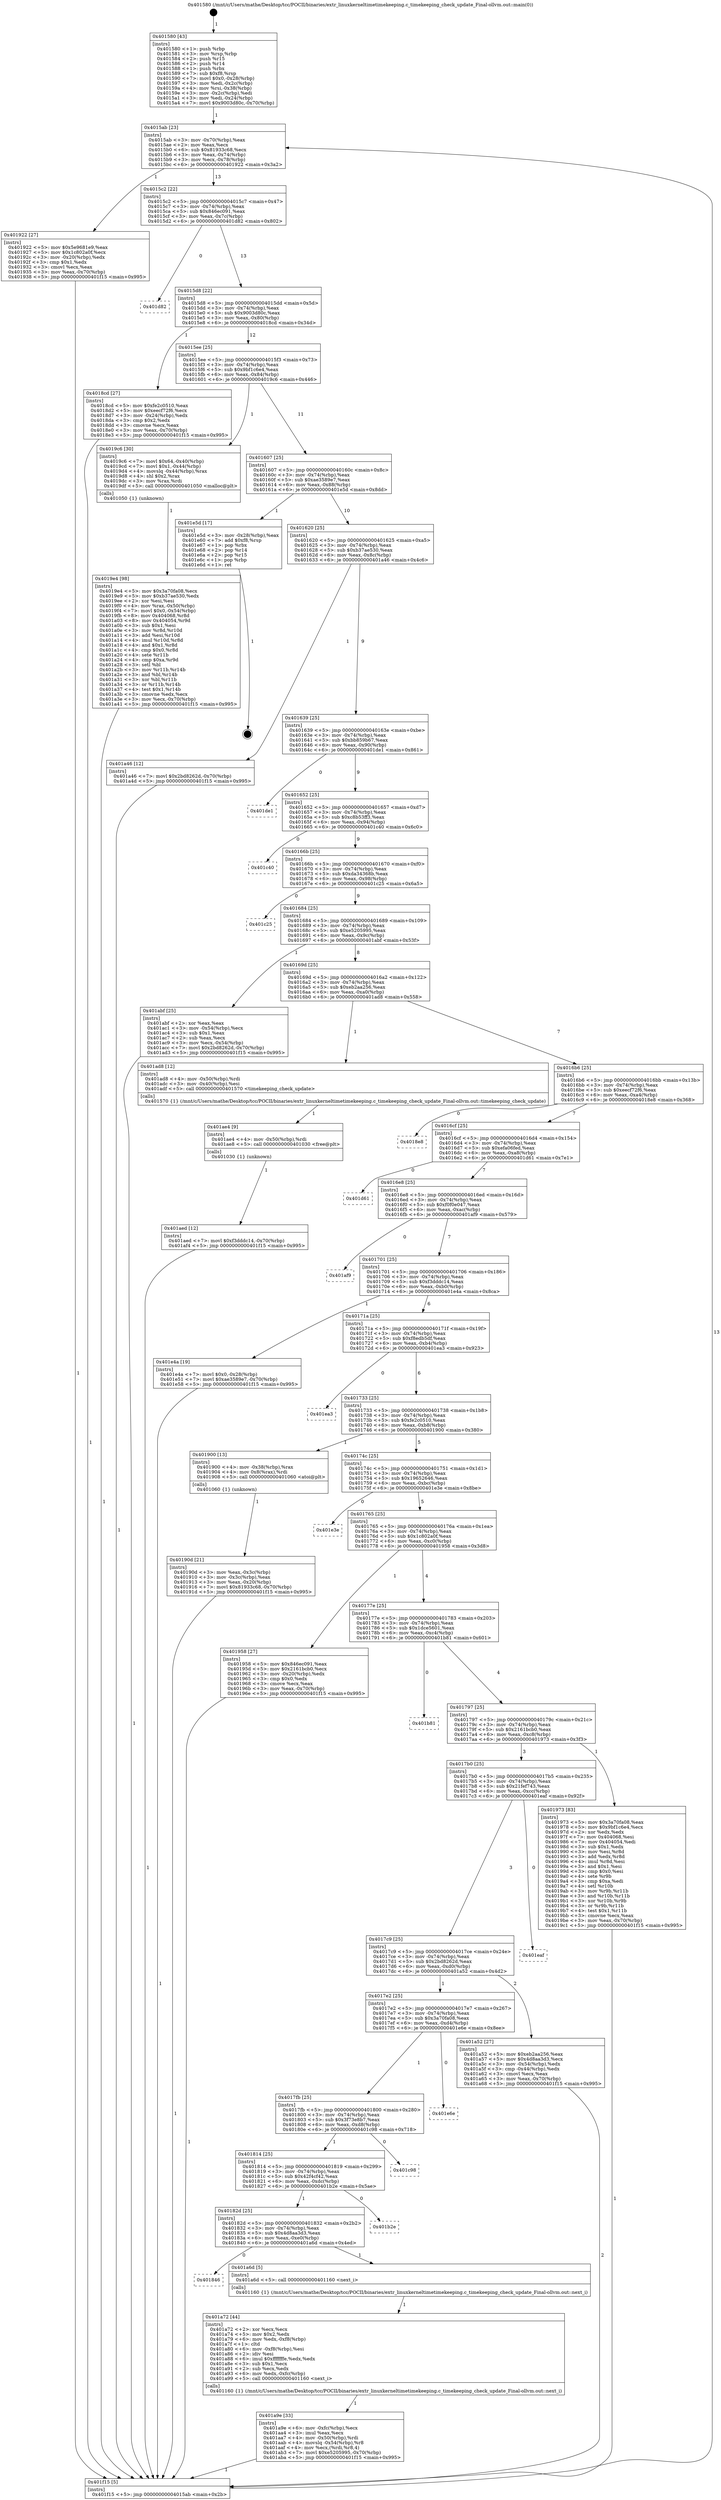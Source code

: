 digraph "0x401580" {
  label = "0x401580 (/mnt/c/Users/mathe/Desktop/tcc/POCII/binaries/extr_linuxkerneltimetimekeeping.c_timekeeping_check_update_Final-ollvm.out::main(0))"
  labelloc = "t"
  node[shape=record]

  Entry [label="",width=0.3,height=0.3,shape=circle,fillcolor=black,style=filled]
  "0x4015ab" [label="{
     0x4015ab [23]\l
     | [instrs]\l
     &nbsp;&nbsp;0x4015ab \<+3\>: mov -0x70(%rbp),%eax\l
     &nbsp;&nbsp;0x4015ae \<+2\>: mov %eax,%ecx\l
     &nbsp;&nbsp;0x4015b0 \<+6\>: sub $0x81933c68,%ecx\l
     &nbsp;&nbsp;0x4015b6 \<+3\>: mov %eax,-0x74(%rbp)\l
     &nbsp;&nbsp;0x4015b9 \<+3\>: mov %ecx,-0x78(%rbp)\l
     &nbsp;&nbsp;0x4015bc \<+6\>: je 0000000000401922 \<main+0x3a2\>\l
  }"]
  "0x401922" [label="{
     0x401922 [27]\l
     | [instrs]\l
     &nbsp;&nbsp;0x401922 \<+5\>: mov $0x5e9681e9,%eax\l
     &nbsp;&nbsp;0x401927 \<+5\>: mov $0x1c802a0f,%ecx\l
     &nbsp;&nbsp;0x40192c \<+3\>: mov -0x20(%rbp),%edx\l
     &nbsp;&nbsp;0x40192f \<+3\>: cmp $0x1,%edx\l
     &nbsp;&nbsp;0x401932 \<+3\>: cmovl %ecx,%eax\l
     &nbsp;&nbsp;0x401935 \<+3\>: mov %eax,-0x70(%rbp)\l
     &nbsp;&nbsp;0x401938 \<+5\>: jmp 0000000000401f15 \<main+0x995\>\l
  }"]
  "0x4015c2" [label="{
     0x4015c2 [22]\l
     | [instrs]\l
     &nbsp;&nbsp;0x4015c2 \<+5\>: jmp 00000000004015c7 \<main+0x47\>\l
     &nbsp;&nbsp;0x4015c7 \<+3\>: mov -0x74(%rbp),%eax\l
     &nbsp;&nbsp;0x4015ca \<+5\>: sub $0x846ec091,%eax\l
     &nbsp;&nbsp;0x4015cf \<+3\>: mov %eax,-0x7c(%rbp)\l
     &nbsp;&nbsp;0x4015d2 \<+6\>: je 0000000000401d82 \<main+0x802\>\l
  }"]
  Exit [label="",width=0.3,height=0.3,shape=circle,fillcolor=black,style=filled,peripheries=2]
  "0x401d82" [label="{
     0x401d82\l
  }", style=dashed]
  "0x4015d8" [label="{
     0x4015d8 [22]\l
     | [instrs]\l
     &nbsp;&nbsp;0x4015d8 \<+5\>: jmp 00000000004015dd \<main+0x5d\>\l
     &nbsp;&nbsp;0x4015dd \<+3\>: mov -0x74(%rbp),%eax\l
     &nbsp;&nbsp;0x4015e0 \<+5\>: sub $0x9003d80c,%eax\l
     &nbsp;&nbsp;0x4015e5 \<+3\>: mov %eax,-0x80(%rbp)\l
     &nbsp;&nbsp;0x4015e8 \<+6\>: je 00000000004018cd \<main+0x34d\>\l
  }"]
  "0x401aed" [label="{
     0x401aed [12]\l
     | [instrs]\l
     &nbsp;&nbsp;0x401aed \<+7\>: movl $0xf3dddc14,-0x70(%rbp)\l
     &nbsp;&nbsp;0x401af4 \<+5\>: jmp 0000000000401f15 \<main+0x995\>\l
  }"]
  "0x4018cd" [label="{
     0x4018cd [27]\l
     | [instrs]\l
     &nbsp;&nbsp;0x4018cd \<+5\>: mov $0xfe2c0510,%eax\l
     &nbsp;&nbsp;0x4018d2 \<+5\>: mov $0xeecf72f6,%ecx\l
     &nbsp;&nbsp;0x4018d7 \<+3\>: mov -0x24(%rbp),%edx\l
     &nbsp;&nbsp;0x4018da \<+3\>: cmp $0x2,%edx\l
     &nbsp;&nbsp;0x4018dd \<+3\>: cmovne %ecx,%eax\l
     &nbsp;&nbsp;0x4018e0 \<+3\>: mov %eax,-0x70(%rbp)\l
     &nbsp;&nbsp;0x4018e3 \<+5\>: jmp 0000000000401f15 \<main+0x995\>\l
  }"]
  "0x4015ee" [label="{
     0x4015ee [25]\l
     | [instrs]\l
     &nbsp;&nbsp;0x4015ee \<+5\>: jmp 00000000004015f3 \<main+0x73\>\l
     &nbsp;&nbsp;0x4015f3 \<+3\>: mov -0x74(%rbp),%eax\l
     &nbsp;&nbsp;0x4015f6 \<+5\>: sub $0x9bf1c6e4,%eax\l
     &nbsp;&nbsp;0x4015fb \<+6\>: mov %eax,-0x84(%rbp)\l
     &nbsp;&nbsp;0x401601 \<+6\>: je 00000000004019c6 \<main+0x446\>\l
  }"]
  "0x401f15" [label="{
     0x401f15 [5]\l
     | [instrs]\l
     &nbsp;&nbsp;0x401f15 \<+5\>: jmp 00000000004015ab \<main+0x2b\>\l
  }"]
  "0x401580" [label="{
     0x401580 [43]\l
     | [instrs]\l
     &nbsp;&nbsp;0x401580 \<+1\>: push %rbp\l
     &nbsp;&nbsp;0x401581 \<+3\>: mov %rsp,%rbp\l
     &nbsp;&nbsp;0x401584 \<+2\>: push %r15\l
     &nbsp;&nbsp;0x401586 \<+2\>: push %r14\l
     &nbsp;&nbsp;0x401588 \<+1\>: push %rbx\l
     &nbsp;&nbsp;0x401589 \<+7\>: sub $0xf8,%rsp\l
     &nbsp;&nbsp;0x401590 \<+7\>: movl $0x0,-0x28(%rbp)\l
     &nbsp;&nbsp;0x401597 \<+3\>: mov %edi,-0x2c(%rbp)\l
     &nbsp;&nbsp;0x40159a \<+4\>: mov %rsi,-0x38(%rbp)\l
     &nbsp;&nbsp;0x40159e \<+3\>: mov -0x2c(%rbp),%edi\l
     &nbsp;&nbsp;0x4015a1 \<+3\>: mov %edi,-0x24(%rbp)\l
     &nbsp;&nbsp;0x4015a4 \<+7\>: movl $0x9003d80c,-0x70(%rbp)\l
  }"]
  "0x401ae4" [label="{
     0x401ae4 [9]\l
     | [instrs]\l
     &nbsp;&nbsp;0x401ae4 \<+4\>: mov -0x50(%rbp),%rdi\l
     &nbsp;&nbsp;0x401ae8 \<+5\>: call 0000000000401030 \<free@plt\>\l
     | [calls]\l
     &nbsp;&nbsp;0x401030 \{1\} (unknown)\l
  }"]
  "0x4019c6" [label="{
     0x4019c6 [30]\l
     | [instrs]\l
     &nbsp;&nbsp;0x4019c6 \<+7\>: movl $0x64,-0x40(%rbp)\l
     &nbsp;&nbsp;0x4019cd \<+7\>: movl $0x1,-0x44(%rbp)\l
     &nbsp;&nbsp;0x4019d4 \<+4\>: movslq -0x44(%rbp),%rax\l
     &nbsp;&nbsp;0x4019d8 \<+4\>: shl $0x2,%rax\l
     &nbsp;&nbsp;0x4019dc \<+3\>: mov %rax,%rdi\l
     &nbsp;&nbsp;0x4019df \<+5\>: call 0000000000401050 \<malloc@plt\>\l
     | [calls]\l
     &nbsp;&nbsp;0x401050 \{1\} (unknown)\l
  }"]
  "0x401607" [label="{
     0x401607 [25]\l
     | [instrs]\l
     &nbsp;&nbsp;0x401607 \<+5\>: jmp 000000000040160c \<main+0x8c\>\l
     &nbsp;&nbsp;0x40160c \<+3\>: mov -0x74(%rbp),%eax\l
     &nbsp;&nbsp;0x40160f \<+5\>: sub $0xae3589e7,%eax\l
     &nbsp;&nbsp;0x401614 \<+6\>: mov %eax,-0x88(%rbp)\l
     &nbsp;&nbsp;0x40161a \<+6\>: je 0000000000401e5d \<main+0x8dd\>\l
  }"]
  "0x401a9e" [label="{
     0x401a9e [33]\l
     | [instrs]\l
     &nbsp;&nbsp;0x401a9e \<+6\>: mov -0xfc(%rbp),%ecx\l
     &nbsp;&nbsp;0x401aa4 \<+3\>: imul %eax,%ecx\l
     &nbsp;&nbsp;0x401aa7 \<+4\>: mov -0x50(%rbp),%rdi\l
     &nbsp;&nbsp;0x401aab \<+4\>: movslq -0x54(%rbp),%r8\l
     &nbsp;&nbsp;0x401aaf \<+4\>: mov %ecx,(%rdi,%r8,4)\l
     &nbsp;&nbsp;0x401ab3 \<+7\>: movl $0xe5205995,-0x70(%rbp)\l
     &nbsp;&nbsp;0x401aba \<+5\>: jmp 0000000000401f15 \<main+0x995\>\l
  }"]
  "0x401e5d" [label="{
     0x401e5d [17]\l
     | [instrs]\l
     &nbsp;&nbsp;0x401e5d \<+3\>: mov -0x28(%rbp),%eax\l
     &nbsp;&nbsp;0x401e60 \<+7\>: add $0xf8,%rsp\l
     &nbsp;&nbsp;0x401e67 \<+1\>: pop %rbx\l
     &nbsp;&nbsp;0x401e68 \<+2\>: pop %r14\l
     &nbsp;&nbsp;0x401e6a \<+2\>: pop %r15\l
     &nbsp;&nbsp;0x401e6c \<+1\>: pop %rbp\l
     &nbsp;&nbsp;0x401e6d \<+1\>: ret\l
  }"]
  "0x401620" [label="{
     0x401620 [25]\l
     | [instrs]\l
     &nbsp;&nbsp;0x401620 \<+5\>: jmp 0000000000401625 \<main+0xa5\>\l
     &nbsp;&nbsp;0x401625 \<+3\>: mov -0x74(%rbp),%eax\l
     &nbsp;&nbsp;0x401628 \<+5\>: sub $0xb37ae530,%eax\l
     &nbsp;&nbsp;0x40162d \<+6\>: mov %eax,-0x8c(%rbp)\l
     &nbsp;&nbsp;0x401633 \<+6\>: je 0000000000401a46 \<main+0x4c6\>\l
  }"]
  "0x401a72" [label="{
     0x401a72 [44]\l
     | [instrs]\l
     &nbsp;&nbsp;0x401a72 \<+2\>: xor %ecx,%ecx\l
     &nbsp;&nbsp;0x401a74 \<+5\>: mov $0x2,%edx\l
     &nbsp;&nbsp;0x401a79 \<+6\>: mov %edx,-0xf8(%rbp)\l
     &nbsp;&nbsp;0x401a7f \<+1\>: cltd\l
     &nbsp;&nbsp;0x401a80 \<+6\>: mov -0xf8(%rbp),%esi\l
     &nbsp;&nbsp;0x401a86 \<+2\>: idiv %esi\l
     &nbsp;&nbsp;0x401a88 \<+6\>: imul $0xfffffffe,%edx,%edx\l
     &nbsp;&nbsp;0x401a8e \<+3\>: sub $0x1,%ecx\l
     &nbsp;&nbsp;0x401a91 \<+2\>: sub %ecx,%edx\l
     &nbsp;&nbsp;0x401a93 \<+6\>: mov %edx,-0xfc(%rbp)\l
     &nbsp;&nbsp;0x401a99 \<+5\>: call 0000000000401160 \<next_i\>\l
     | [calls]\l
     &nbsp;&nbsp;0x401160 \{1\} (/mnt/c/Users/mathe/Desktop/tcc/POCII/binaries/extr_linuxkerneltimetimekeeping.c_timekeeping_check_update_Final-ollvm.out::next_i)\l
  }"]
  "0x401a46" [label="{
     0x401a46 [12]\l
     | [instrs]\l
     &nbsp;&nbsp;0x401a46 \<+7\>: movl $0x2bd8262d,-0x70(%rbp)\l
     &nbsp;&nbsp;0x401a4d \<+5\>: jmp 0000000000401f15 \<main+0x995\>\l
  }"]
  "0x401639" [label="{
     0x401639 [25]\l
     | [instrs]\l
     &nbsp;&nbsp;0x401639 \<+5\>: jmp 000000000040163e \<main+0xbe\>\l
     &nbsp;&nbsp;0x40163e \<+3\>: mov -0x74(%rbp),%eax\l
     &nbsp;&nbsp;0x401641 \<+5\>: sub $0xbb859b67,%eax\l
     &nbsp;&nbsp;0x401646 \<+6\>: mov %eax,-0x90(%rbp)\l
     &nbsp;&nbsp;0x40164c \<+6\>: je 0000000000401de1 \<main+0x861\>\l
  }"]
  "0x401846" [label="{
     0x401846\l
  }", style=dashed]
  "0x401de1" [label="{
     0x401de1\l
  }", style=dashed]
  "0x401652" [label="{
     0x401652 [25]\l
     | [instrs]\l
     &nbsp;&nbsp;0x401652 \<+5\>: jmp 0000000000401657 \<main+0xd7\>\l
     &nbsp;&nbsp;0x401657 \<+3\>: mov -0x74(%rbp),%eax\l
     &nbsp;&nbsp;0x40165a \<+5\>: sub $0xc8b53ff3,%eax\l
     &nbsp;&nbsp;0x40165f \<+6\>: mov %eax,-0x94(%rbp)\l
     &nbsp;&nbsp;0x401665 \<+6\>: je 0000000000401c40 \<main+0x6c0\>\l
  }"]
  "0x401a6d" [label="{
     0x401a6d [5]\l
     | [instrs]\l
     &nbsp;&nbsp;0x401a6d \<+5\>: call 0000000000401160 \<next_i\>\l
     | [calls]\l
     &nbsp;&nbsp;0x401160 \{1\} (/mnt/c/Users/mathe/Desktop/tcc/POCII/binaries/extr_linuxkerneltimetimekeeping.c_timekeeping_check_update_Final-ollvm.out::next_i)\l
  }"]
  "0x401c40" [label="{
     0x401c40\l
  }", style=dashed]
  "0x40166b" [label="{
     0x40166b [25]\l
     | [instrs]\l
     &nbsp;&nbsp;0x40166b \<+5\>: jmp 0000000000401670 \<main+0xf0\>\l
     &nbsp;&nbsp;0x401670 \<+3\>: mov -0x74(%rbp),%eax\l
     &nbsp;&nbsp;0x401673 \<+5\>: sub $0xda34368b,%eax\l
     &nbsp;&nbsp;0x401678 \<+6\>: mov %eax,-0x98(%rbp)\l
     &nbsp;&nbsp;0x40167e \<+6\>: je 0000000000401c25 \<main+0x6a5\>\l
  }"]
  "0x40182d" [label="{
     0x40182d [25]\l
     | [instrs]\l
     &nbsp;&nbsp;0x40182d \<+5\>: jmp 0000000000401832 \<main+0x2b2\>\l
     &nbsp;&nbsp;0x401832 \<+3\>: mov -0x74(%rbp),%eax\l
     &nbsp;&nbsp;0x401835 \<+5\>: sub $0x4d8aa3d3,%eax\l
     &nbsp;&nbsp;0x40183a \<+6\>: mov %eax,-0xe0(%rbp)\l
     &nbsp;&nbsp;0x401840 \<+6\>: je 0000000000401a6d \<main+0x4ed\>\l
  }"]
  "0x401c25" [label="{
     0x401c25\l
  }", style=dashed]
  "0x401684" [label="{
     0x401684 [25]\l
     | [instrs]\l
     &nbsp;&nbsp;0x401684 \<+5\>: jmp 0000000000401689 \<main+0x109\>\l
     &nbsp;&nbsp;0x401689 \<+3\>: mov -0x74(%rbp),%eax\l
     &nbsp;&nbsp;0x40168c \<+5\>: sub $0xe5205995,%eax\l
     &nbsp;&nbsp;0x401691 \<+6\>: mov %eax,-0x9c(%rbp)\l
     &nbsp;&nbsp;0x401697 \<+6\>: je 0000000000401abf \<main+0x53f\>\l
  }"]
  "0x401b2e" [label="{
     0x401b2e\l
  }", style=dashed]
  "0x401abf" [label="{
     0x401abf [25]\l
     | [instrs]\l
     &nbsp;&nbsp;0x401abf \<+2\>: xor %eax,%eax\l
     &nbsp;&nbsp;0x401ac1 \<+3\>: mov -0x54(%rbp),%ecx\l
     &nbsp;&nbsp;0x401ac4 \<+3\>: sub $0x1,%eax\l
     &nbsp;&nbsp;0x401ac7 \<+2\>: sub %eax,%ecx\l
     &nbsp;&nbsp;0x401ac9 \<+3\>: mov %ecx,-0x54(%rbp)\l
     &nbsp;&nbsp;0x401acc \<+7\>: movl $0x2bd8262d,-0x70(%rbp)\l
     &nbsp;&nbsp;0x401ad3 \<+5\>: jmp 0000000000401f15 \<main+0x995\>\l
  }"]
  "0x40169d" [label="{
     0x40169d [25]\l
     | [instrs]\l
     &nbsp;&nbsp;0x40169d \<+5\>: jmp 00000000004016a2 \<main+0x122\>\l
     &nbsp;&nbsp;0x4016a2 \<+3\>: mov -0x74(%rbp),%eax\l
     &nbsp;&nbsp;0x4016a5 \<+5\>: sub $0xeb2aa256,%eax\l
     &nbsp;&nbsp;0x4016aa \<+6\>: mov %eax,-0xa0(%rbp)\l
     &nbsp;&nbsp;0x4016b0 \<+6\>: je 0000000000401ad8 \<main+0x558\>\l
  }"]
  "0x401814" [label="{
     0x401814 [25]\l
     | [instrs]\l
     &nbsp;&nbsp;0x401814 \<+5\>: jmp 0000000000401819 \<main+0x299\>\l
     &nbsp;&nbsp;0x401819 \<+3\>: mov -0x74(%rbp),%eax\l
     &nbsp;&nbsp;0x40181c \<+5\>: sub $0x42f4cf42,%eax\l
     &nbsp;&nbsp;0x401821 \<+6\>: mov %eax,-0xdc(%rbp)\l
     &nbsp;&nbsp;0x401827 \<+6\>: je 0000000000401b2e \<main+0x5ae\>\l
  }"]
  "0x401ad8" [label="{
     0x401ad8 [12]\l
     | [instrs]\l
     &nbsp;&nbsp;0x401ad8 \<+4\>: mov -0x50(%rbp),%rdi\l
     &nbsp;&nbsp;0x401adc \<+3\>: mov -0x40(%rbp),%esi\l
     &nbsp;&nbsp;0x401adf \<+5\>: call 0000000000401570 \<timekeeping_check_update\>\l
     | [calls]\l
     &nbsp;&nbsp;0x401570 \{1\} (/mnt/c/Users/mathe/Desktop/tcc/POCII/binaries/extr_linuxkerneltimetimekeeping.c_timekeeping_check_update_Final-ollvm.out::timekeeping_check_update)\l
  }"]
  "0x4016b6" [label="{
     0x4016b6 [25]\l
     | [instrs]\l
     &nbsp;&nbsp;0x4016b6 \<+5\>: jmp 00000000004016bb \<main+0x13b\>\l
     &nbsp;&nbsp;0x4016bb \<+3\>: mov -0x74(%rbp),%eax\l
     &nbsp;&nbsp;0x4016be \<+5\>: sub $0xeecf72f6,%eax\l
     &nbsp;&nbsp;0x4016c3 \<+6\>: mov %eax,-0xa4(%rbp)\l
     &nbsp;&nbsp;0x4016c9 \<+6\>: je 00000000004018e8 \<main+0x368\>\l
  }"]
  "0x401c98" [label="{
     0x401c98\l
  }", style=dashed]
  "0x4018e8" [label="{
     0x4018e8\l
  }", style=dashed]
  "0x4016cf" [label="{
     0x4016cf [25]\l
     | [instrs]\l
     &nbsp;&nbsp;0x4016cf \<+5\>: jmp 00000000004016d4 \<main+0x154\>\l
     &nbsp;&nbsp;0x4016d4 \<+3\>: mov -0x74(%rbp),%eax\l
     &nbsp;&nbsp;0x4016d7 \<+5\>: sub $0xefa06fed,%eax\l
     &nbsp;&nbsp;0x4016dc \<+6\>: mov %eax,-0xa8(%rbp)\l
     &nbsp;&nbsp;0x4016e2 \<+6\>: je 0000000000401d61 \<main+0x7e1\>\l
  }"]
  "0x4017fb" [label="{
     0x4017fb [25]\l
     | [instrs]\l
     &nbsp;&nbsp;0x4017fb \<+5\>: jmp 0000000000401800 \<main+0x280\>\l
     &nbsp;&nbsp;0x401800 \<+3\>: mov -0x74(%rbp),%eax\l
     &nbsp;&nbsp;0x401803 \<+5\>: sub $0x3f73e8b7,%eax\l
     &nbsp;&nbsp;0x401808 \<+6\>: mov %eax,-0xd8(%rbp)\l
     &nbsp;&nbsp;0x40180e \<+6\>: je 0000000000401c98 \<main+0x718\>\l
  }"]
  "0x401d61" [label="{
     0x401d61\l
  }", style=dashed]
  "0x4016e8" [label="{
     0x4016e8 [25]\l
     | [instrs]\l
     &nbsp;&nbsp;0x4016e8 \<+5\>: jmp 00000000004016ed \<main+0x16d\>\l
     &nbsp;&nbsp;0x4016ed \<+3\>: mov -0x74(%rbp),%eax\l
     &nbsp;&nbsp;0x4016f0 \<+5\>: sub $0xf0f0e047,%eax\l
     &nbsp;&nbsp;0x4016f5 \<+6\>: mov %eax,-0xac(%rbp)\l
     &nbsp;&nbsp;0x4016fb \<+6\>: je 0000000000401af9 \<main+0x579\>\l
  }"]
  "0x401e6e" [label="{
     0x401e6e\l
  }", style=dashed]
  "0x401af9" [label="{
     0x401af9\l
  }", style=dashed]
  "0x401701" [label="{
     0x401701 [25]\l
     | [instrs]\l
     &nbsp;&nbsp;0x401701 \<+5\>: jmp 0000000000401706 \<main+0x186\>\l
     &nbsp;&nbsp;0x401706 \<+3\>: mov -0x74(%rbp),%eax\l
     &nbsp;&nbsp;0x401709 \<+5\>: sub $0xf3dddc14,%eax\l
     &nbsp;&nbsp;0x40170e \<+6\>: mov %eax,-0xb0(%rbp)\l
     &nbsp;&nbsp;0x401714 \<+6\>: je 0000000000401e4a \<main+0x8ca\>\l
  }"]
  "0x4017e2" [label="{
     0x4017e2 [25]\l
     | [instrs]\l
     &nbsp;&nbsp;0x4017e2 \<+5\>: jmp 00000000004017e7 \<main+0x267\>\l
     &nbsp;&nbsp;0x4017e7 \<+3\>: mov -0x74(%rbp),%eax\l
     &nbsp;&nbsp;0x4017ea \<+5\>: sub $0x3a70fa08,%eax\l
     &nbsp;&nbsp;0x4017ef \<+6\>: mov %eax,-0xd4(%rbp)\l
     &nbsp;&nbsp;0x4017f5 \<+6\>: je 0000000000401e6e \<main+0x8ee\>\l
  }"]
  "0x401e4a" [label="{
     0x401e4a [19]\l
     | [instrs]\l
     &nbsp;&nbsp;0x401e4a \<+7\>: movl $0x0,-0x28(%rbp)\l
     &nbsp;&nbsp;0x401e51 \<+7\>: movl $0xae3589e7,-0x70(%rbp)\l
     &nbsp;&nbsp;0x401e58 \<+5\>: jmp 0000000000401f15 \<main+0x995\>\l
  }"]
  "0x40171a" [label="{
     0x40171a [25]\l
     | [instrs]\l
     &nbsp;&nbsp;0x40171a \<+5\>: jmp 000000000040171f \<main+0x19f\>\l
     &nbsp;&nbsp;0x40171f \<+3\>: mov -0x74(%rbp),%eax\l
     &nbsp;&nbsp;0x401722 \<+5\>: sub $0xf8edb5df,%eax\l
     &nbsp;&nbsp;0x401727 \<+6\>: mov %eax,-0xb4(%rbp)\l
     &nbsp;&nbsp;0x40172d \<+6\>: je 0000000000401ea3 \<main+0x923\>\l
  }"]
  "0x401a52" [label="{
     0x401a52 [27]\l
     | [instrs]\l
     &nbsp;&nbsp;0x401a52 \<+5\>: mov $0xeb2aa256,%eax\l
     &nbsp;&nbsp;0x401a57 \<+5\>: mov $0x4d8aa3d3,%ecx\l
     &nbsp;&nbsp;0x401a5c \<+3\>: mov -0x54(%rbp),%edx\l
     &nbsp;&nbsp;0x401a5f \<+3\>: cmp -0x44(%rbp),%edx\l
     &nbsp;&nbsp;0x401a62 \<+3\>: cmovl %ecx,%eax\l
     &nbsp;&nbsp;0x401a65 \<+3\>: mov %eax,-0x70(%rbp)\l
     &nbsp;&nbsp;0x401a68 \<+5\>: jmp 0000000000401f15 \<main+0x995\>\l
  }"]
  "0x401ea3" [label="{
     0x401ea3\l
  }", style=dashed]
  "0x401733" [label="{
     0x401733 [25]\l
     | [instrs]\l
     &nbsp;&nbsp;0x401733 \<+5\>: jmp 0000000000401738 \<main+0x1b8\>\l
     &nbsp;&nbsp;0x401738 \<+3\>: mov -0x74(%rbp),%eax\l
     &nbsp;&nbsp;0x40173b \<+5\>: sub $0xfe2c0510,%eax\l
     &nbsp;&nbsp;0x401740 \<+6\>: mov %eax,-0xb8(%rbp)\l
     &nbsp;&nbsp;0x401746 \<+6\>: je 0000000000401900 \<main+0x380\>\l
  }"]
  "0x4017c9" [label="{
     0x4017c9 [25]\l
     | [instrs]\l
     &nbsp;&nbsp;0x4017c9 \<+5\>: jmp 00000000004017ce \<main+0x24e\>\l
     &nbsp;&nbsp;0x4017ce \<+3\>: mov -0x74(%rbp),%eax\l
     &nbsp;&nbsp;0x4017d1 \<+5\>: sub $0x2bd8262d,%eax\l
     &nbsp;&nbsp;0x4017d6 \<+6\>: mov %eax,-0xd0(%rbp)\l
     &nbsp;&nbsp;0x4017dc \<+6\>: je 0000000000401a52 \<main+0x4d2\>\l
  }"]
  "0x401900" [label="{
     0x401900 [13]\l
     | [instrs]\l
     &nbsp;&nbsp;0x401900 \<+4\>: mov -0x38(%rbp),%rax\l
     &nbsp;&nbsp;0x401904 \<+4\>: mov 0x8(%rax),%rdi\l
     &nbsp;&nbsp;0x401908 \<+5\>: call 0000000000401060 \<atoi@plt\>\l
     | [calls]\l
     &nbsp;&nbsp;0x401060 \{1\} (unknown)\l
  }"]
  "0x40174c" [label="{
     0x40174c [25]\l
     | [instrs]\l
     &nbsp;&nbsp;0x40174c \<+5\>: jmp 0000000000401751 \<main+0x1d1\>\l
     &nbsp;&nbsp;0x401751 \<+3\>: mov -0x74(%rbp),%eax\l
     &nbsp;&nbsp;0x401754 \<+5\>: sub $0x19652646,%eax\l
     &nbsp;&nbsp;0x401759 \<+6\>: mov %eax,-0xbc(%rbp)\l
     &nbsp;&nbsp;0x40175f \<+6\>: je 0000000000401e3e \<main+0x8be\>\l
  }"]
  "0x40190d" [label="{
     0x40190d [21]\l
     | [instrs]\l
     &nbsp;&nbsp;0x40190d \<+3\>: mov %eax,-0x3c(%rbp)\l
     &nbsp;&nbsp;0x401910 \<+3\>: mov -0x3c(%rbp),%eax\l
     &nbsp;&nbsp;0x401913 \<+3\>: mov %eax,-0x20(%rbp)\l
     &nbsp;&nbsp;0x401916 \<+7\>: movl $0x81933c68,-0x70(%rbp)\l
     &nbsp;&nbsp;0x40191d \<+5\>: jmp 0000000000401f15 \<main+0x995\>\l
  }"]
  "0x401eaf" [label="{
     0x401eaf\l
  }", style=dashed]
  "0x401e3e" [label="{
     0x401e3e\l
  }", style=dashed]
  "0x401765" [label="{
     0x401765 [25]\l
     | [instrs]\l
     &nbsp;&nbsp;0x401765 \<+5\>: jmp 000000000040176a \<main+0x1ea\>\l
     &nbsp;&nbsp;0x40176a \<+3\>: mov -0x74(%rbp),%eax\l
     &nbsp;&nbsp;0x40176d \<+5\>: sub $0x1c802a0f,%eax\l
     &nbsp;&nbsp;0x401772 \<+6\>: mov %eax,-0xc0(%rbp)\l
     &nbsp;&nbsp;0x401778 \<+6\>: je 0000000000401958 \<main+0x3d8\>\l
  }"]
  "0x4019e4" [label="{
     0x4019e4 [98]\l
     | [instrs]\l
     &nbsp;&nbsp;0x4019e4 \<+5\>: mov $0x3a70fa08,%ecx\l
     &nbsp;&nbsp;0x4019e9 \<+5\>: mov $0xb37ae530,%edx\l
     &nbsp;&nbsp;0x4019ee \<+2\>: xor %esi,%esi\l
     &nbsp;&nbsp;0x4019f0 \<+4\>: mov %rax,-0x50(%rbp)\l
     &nbsp;&nbsp;0x4019f4 \<+7\>: movl $0x0,-0x54(%rbp)\l
     &nbsp;&nbsp;0x4019fb \<+8\>: mov 0x404068,%r8d\l
     &nbsp;&nbsp;0x401a03 \<+8\>: mov 0x404054,%r9d\l
     &nbsp;&nbsp;0x401a0b \<+3\>: sub $0x1,%esi\l
     &nbsp;&nbsp;0x401a0e \<+3\>: mov %r8d,%r10d\l
     &nbsp;&nbsp;0x401a11 \<+3\>: add %esi,%r10d\l
     &nbsp;&nbsp;0x401a14 \<+4\>: imul %r10d,%r8d\l
     &nbsp;&nbsp;0x401a18 \<+4\>: and $0x1,%r8d\l
     &nbsp;&nbsp;0x401a1c \<+4\>: cmp $0x0,%r8d\l
     &nbsp;&nbsp;0x401a20 \<+4\>: sete %r11b\l
     &nbsp;&nbsp;0x401a24 \<+4\>: cmp $0xa,%r9d\l
     &nbsp;&nbsp;0x401a28 \<+3\>: setl %bl\l
     &nbsp;&nbsp;0x401a2b \<+3\>: mov %r11b,%r14b\l
     &nbsp;&nbsp;0x401a2e \<+3\>: and %bl,%r14b\l
     &nbsp;&nbsp;0x401a31 \<+3\>: xor %bl,%r11b\l
     &nbsp;&nbsp;0x401a34 \<+3\>: or %r11b,%r14b\l
     &nbsp;&nbsp;0x401a37 \<+4\>: test $0x1,%r14b\l
     &nbsp;&nbsp;0x401a3b \<+3\>: cmovne %edx,%ecx\l
     &nbsp;&nbsp;0x401a3e \<+3\>: mov %ecx,-0x70(%rbp)\l
     &nbsp;&nbsp;0x401a41 \<+5\>: jmp 0000000000401f15 \<main+0x995\>\l
  }"]
  "0x401958" [label="{
     0x401958 [27]\l
     | [instrs]\l
     &nbsp;&nbsp;0x401958 \<+5\>: mov $0x846ec091,%eax\l
     &nbsp;&nbsp;0x40195d \<+5\>: mov $0x2161bcb0,%ecx\l
     &nbsp;&nbsp;0x401962 \<+3\>: mov -0x20(%rbp),%edx\l
     &nbsp;&nbsp;0x401965 \<+3\>: cmp $0x0,%edx\l
     &nbsp;&nbsp;0x401968 \<+3\>: cmove %ecx,%eax\l
     &nbsp;&nbsp;0x40196b \<+3\>: mov %eax,-0x70(%rbp)\l
     &nbsp;&nbsp;0x40196e \<+5\>: jmp 0000000000401f15 \<main+0x995\>\l
  }"]
  "0x40177e" [label="{
     0x40177e [25]\l
     | [instrs]\l
     &nbsp;&nbsp;0x40177e \<+5\>: jmp 0000000000401783 \<main+0x203\>\l
     &nbsp;&nbsp;0x401783 \<+3\>: mov -0x74(%rbp),%eax\l
     &nbsp;&nbsp;0x401786 \<+5\>: sub $0x1dce5601,%eax\l
     &nbsp;&nbsp;0x40178b \<+6\>: mov %eax,-0xc4(%rbp)\l
     &nbsp;&nbsp;0x401791 \<+6\>: je 0000000000401b81 \<main+0x601\>\l
  }"]
  "0x4017b0" [label="{
     0x4017b0 [25]\l
     | [instrs]\l
     &nbsp;&nbsp;0x4017b0 \<+5\>: jmp 00000000004017b5 \<main+0x235\>\l
     &nbsp;&nbsp;0x4017b5 \<+3\>: mov -0x74(%rbp),%eax\l
     &nbsp;&nbsp;0x4017b8 \<+5\>: sub $0x21fef743,%eax\l
     &nbsp;&nbsp;0x4017bd \<+6\>: mov %eax,-0xcc(%rbp)\l
     &nbsp;&nbsp;0x4017c3 \<+6\>: je 0000000000401eaf \<main+0x92f\>\l
  }"]
  "0x401b81" [label="{
     0x401b81\l
  }", style=dashed]
  "0x401797" [label="{
     0x401797 [25]\l
     | [instrs]\l
     &nbsp;&nbsp;0x401797 \<+5\>: jmp 000000000040179c \<main+0x21c\>\l
     &nbsp;&nbsp;0x40179c \<+3\>: mov -0x74(%rbp),%eax\l
     &nbsp;&nbsp;0x40179f \<+5\>: sub $0x2161bcb0,%eax\l
     &nbsp;&nbsp;0x4017a4 \<+6\>: mov %eax,-0xc8(%rbp)\l
     &nbsp;&nbsp;0x4017aa \<+6\>: je 0000000000401973 \<main+0x3f3\>\l
  }"]
  "0x401973" [label="{
     0x401973 [83]\l
     | [instrs]\l
     &nbsp;&nbsp;0x401973 \<+5\>: mov $0x3a70fa08,%eax\l
     &nbsp;&nbsp;0x401978 \<+5\>: mov $0x9bf1c6e4,%ecx\l
     &nbsp;&nbsp;0x40197d \<+2\>: xor %edx,%edx\l
     &nbsp;&nbsp;0x40197f \<+7\>: mov 0x404068,%esi\l
     &nbsp;&nbsp;0x401986 \<+7\>: mov 0x404054,%edi\l
     &nbsp;&nbsp;0x40198d \<+3\>: sub $0x1,%edx\l
     &nbsp;&nbsp;0x401990 \<+3\>: mov %esi,%r8d\l
     &nbsp;&nbsp;0x401993 \<+3\>: add %edx,%r8d\l
     &nbsp;&nbsp;0x401996 \<+4\>: imul %r8d,%esi\l
     &nbsp;&nbsp;0x40199a \<+3\>: and $0x1,%esi\l
     &nbsp;&nbsp;0x40199d \<+3\>: cmp $0x0,%esi\l
     &nbsp;&nbsp;0x4019a0 \<+4\>: sete %r9b\l
     &nbsp;&nbsp;0x4019a4 \<+3\>: cmp $0xa,%edi\l
     &nbsp;&nbsp;0x4019a7 \<+4\>: setl %r10b\l
     &nbsp;&nbsp;0x4019ab \<+3\>: mov %r9b,%r11b\l
     &nbsp;&nbsp;0x4019ae \<+3\>: and %r10b,%r11b\l
     &nbsp;&nbsp;0x4019b1 \<+3\>: xor %r10b,%r9b\l
     &nbsp;&nbsp;0x4019b4 \<+3\>: or %r9b,%r11b\l
     &nbsp;&nbsp;0x4019b7 \<+4\>: test $0x1,%r11b\l
     &nbsp;&nbsp;0x4019bb \<+3\>: cmovne %ecx,%eax\l
     &nbsp;&nbsp;0x4019be \<+3\>: mov %eax,-0x70(%rbp)\l
     &nbsp;&nbsp;0x4019c1 \<+5\>: jmp 0000000000401f15 \<main+0x995\>\l
  }"]
  Entry -> "0x401580" [label=" 1"]
  "0x4015ab" -> "0x401922" [label=" 1"]
  "0x4015ab" -> "0x4015c2" [label=" 13"]
  "0x401e5d" -> Exit [label=" 1"]
  "0x4015c2" -> "0x401d82" [label=" 0"]
  "0x4015c2" -> "0x4015d8" [label=" 13"]
  "0x401e4a" -> "0x401f15" [label=" 1"]
  "0x4015d8" -> "0x4018cd" [label=" 1"]
  "0x4015d8" -> "0x4015ee" [label=" 12"]
  "0x4018cd" -> "0x401f15" [label=" 1"]
  "0x401580" -> "0x4015ab" [label=" 1"]
  "0x401f15" -> "0x4015ab" [label=" 13"]
  "0x401aed" -> "0x401f15" [label=" 1"]
  "0x4015ee" -> "0x4019c6" [label=" 1"]
  "0x4015ee" -> "0x401607" [label=" 11"]
  "0x401ae4" -> "0x401aed" [label=" 1"]
  "0x401607" -> "0x401e5d" [label=" 1"]
  "0x401607" -> "0x401620" [label=" 10"]
  "0x401ad8" -> "0x401ae4" [label=" 1"]
  "0x401620" -> "0x401a46" [label=" 1"]
  "0x401620" -> "0x401639" [label=" 9"]
  "0x401abf" -> "0x401f15" [label=" 1"]
  "0x401639" -> "0x401de1" [label=" 0"]
  "0x401639" -> "0x401652" [label=" 9"]
  "0x401a9e" -> "0x401f15" [label=" 1"]
  "0x401652" -> "0x401c40" [label=" 0"]
  "0x401652" -> "0x40166b" [label=" 9"]
  "0x401a72" -> "0x401a9e" [label=" 1"]
  "0x40166b" -> "0x401c25" [label=" 0"]
  "0x40166b" -> "0x401684" [label=" 9"]
  "0x40182d" -> "0x401846" [label=" 0"]
  "0x401684" -> "0x401abf" [label=" 1"]
  "0x401684" -> "0x40169d" [label=" 8"]
  "0x40182d" -> "0x401a6d" [label=" 1"]
  "0x40169d" -> "0x401ad8" [label=" 1"]
  "0x40169d" -> "0x4016b6" [label=" 7"]
  "0x401814" -> "0x40182d" [label=" 1"]
  "0x4016b6" -> "0x4018e8" [label=" 0"]
  "0x4016b6" -> "0x4016cf" [label=" 7"]
  "0x401814" -> "0x401b2e" [label=" 0"]
  "0x4016cf" -> "0x401d61" [label=" 0"]
  "0x4016cf" -> "0x4016e8" [label=" 7"]
  "0x4017fb" -> "0x401814" [label=" 1"]
  "0x4016e8" -> "0x401af9" [label=" 0"]
  "0x4016e8" -> "0x401701" [label=" 7"]
  "0x4017fb" -> "0x401c98" [label=" 0"]
  "0x401701" -> "0x401e4a" [label=" 1"]
  "0x401701" -> "0x40171a" [label=" 6"]
  "0x4017e2" -> "0x4017fb" [label=" 1"]
  "0x40171a" -> "0x401ea3" [label=" 0"]
  "0x40171a" -> "0x401733" [label=" 6"]
  "0x4017e2" -> "0x401e6e" [label=" 0"]
  "0x401733" -> "0x401900" [label=" 1"]
  "0x401733" -> "0x40174c" [label=" 5"]
  "0x401900" -> "0x40190d" [label=" 1"]
  "0x40190d" -> "0x401f15" [label=" 1"]
  "0x401922" -> "0x401f15" [label=" 1"]
  "0x401a52" -> "0x401f15" [label=" 2"]
  "0x40174c" -> "0x401e3e" [label=" 0"]
  "0x40174c" -> "0x401765" [label=" 5"]
  "0x4017c9" -> "0x4017e2" [label=" 1"]
  "0x401765" -> "0x401958" [label=" 1"]
  "0x401765" -> "0x40177e" [label=" 4"]
  "0x401958" -> "0x401f15" [label=" 1"]
  "0x401a6d" -> "0x401a72" [label=" 1"]
  "0x40177e" -> "0x401b81" [label=" 0"]
  "0x40177e" -> "0x401797" [label=" 4"]
  "0x4017b0" -> "0x4017c9" [label=" 3"]
  "0x401797" -> "0x401973" [label=" 1"]
  "0x401797" -> "0x4017b0" [label=" 3"]
  "0x401973" -> "0x401f15" [label=" 1"]
  "0x4019c6" -> "0x4019e4" [label=" 1"]
  "0x4019e4" -> "0x401f15" [label=" 1"]
  "0x401a46" -> "0x401f15" [label=" 1"]
  "0x4017c9" -> "0x401a52" [label=" 2"]
  "0x4017b0" -> "0x401eaf" [label=" 0"]
}
